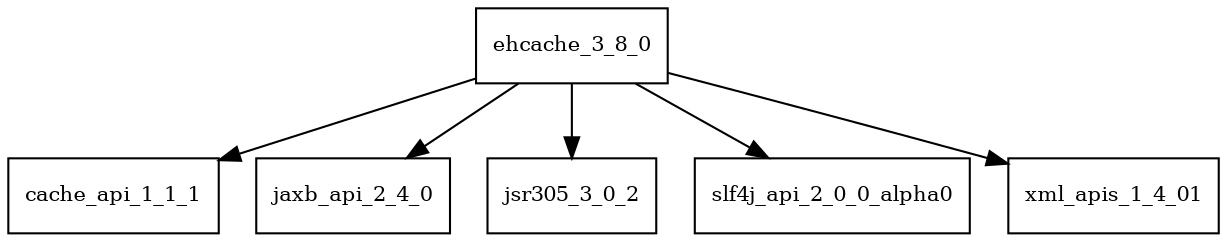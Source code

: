digraph ehcache_3_8_0_dependencies {
  node [shape = box, fontsize=10.0];
  ehcache_3_8_0 -> cache_api_1_1_1;
  ehcache_3_8_0 -> jaxb_api_2_4_0;
  ehcache_3_8_0 -> jsr305_3_0_2;
  ehcache_3_8_0 -> slf4j_api_2_0_0_alpha0;
  ehcache_3_8_0 -> xml_apis_1_4_01;
}
